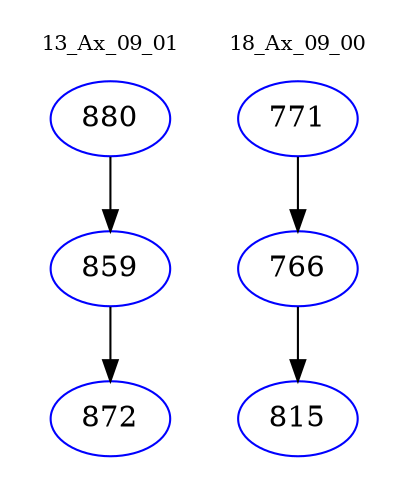 digraph{
subgraph cluster_0 {
color = white
label = "13_Ax_09_01";
fontsize=10;
T0_880 [label="880", color="blue"]
T0_880 -> T0_859 [color="black"]
T0_859 [label="859", color="blue"]
T0_859 -> T0_872 [color="black"]
T0_872 [label="872", color="blue"]
}
subgraph cluster_1 {
color = white
label = "18_Ax_09_00";
fontsize=10;
T1_771 [label="771", color="blue"]
T1_771 -> T1_766 [color="black"]
T1_766 [label="766", color="blue"]
T1_766 -> T1_815 [color="black"]
T1_815 [label="815", color="blue"]
}
}
